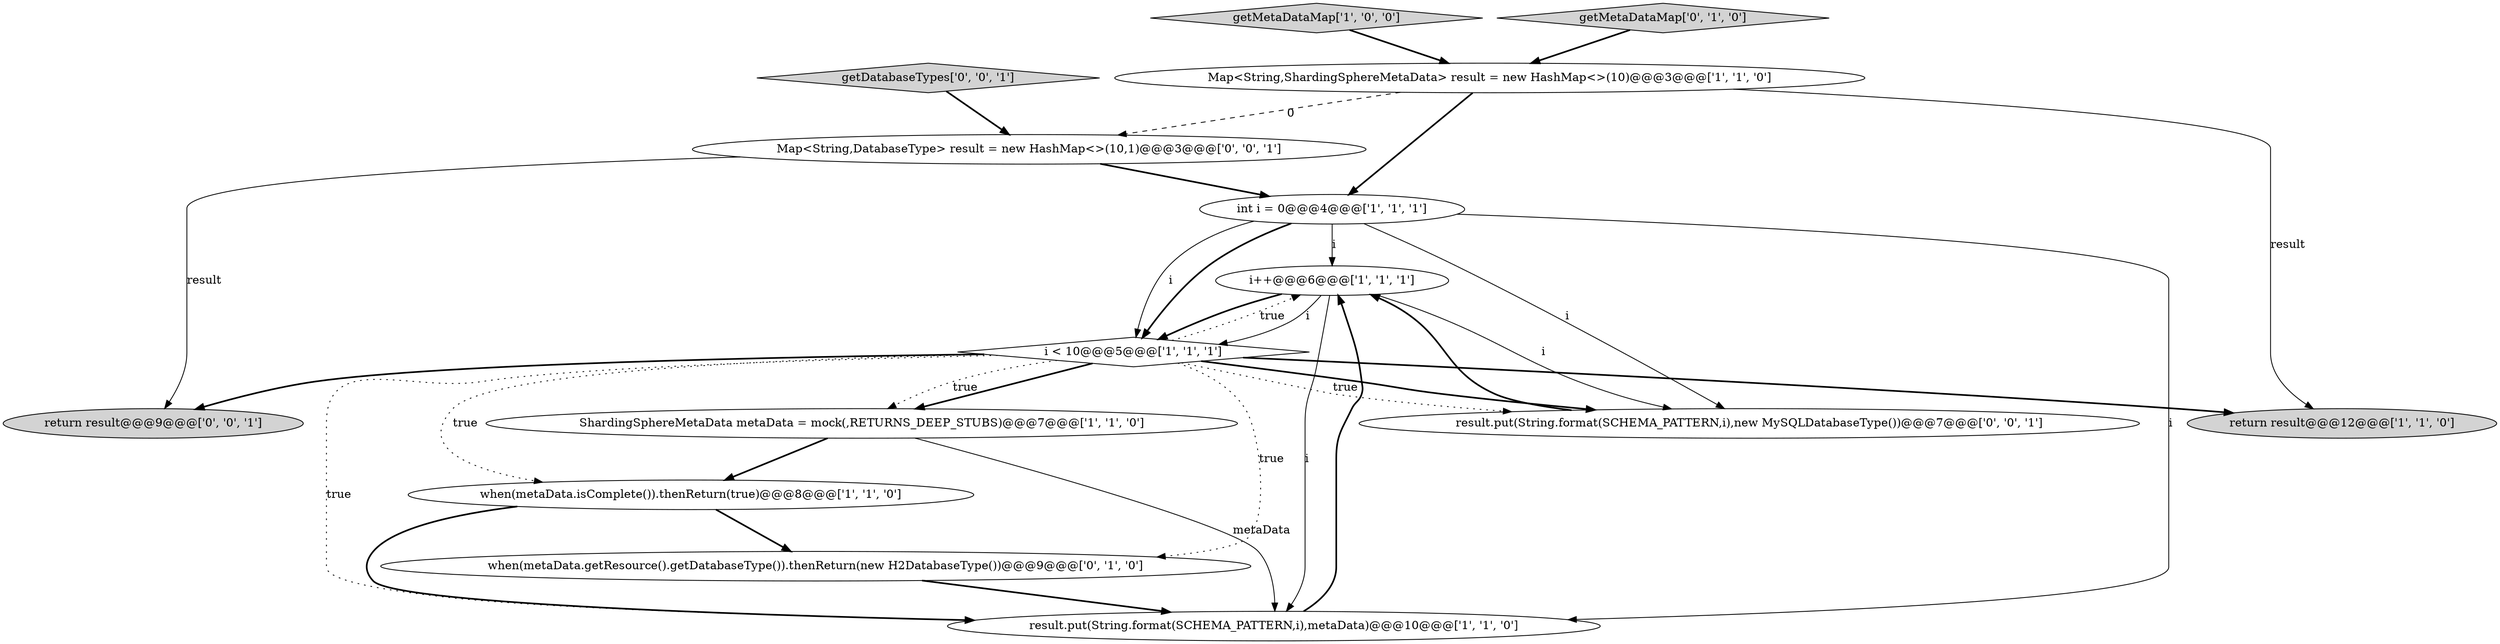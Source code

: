 digraph {
0 [style = filled, label = "i++@@@6@@@['1', '1', '1']", fillcolor = white, shape = ellipse image = "AAA0AAABBB1BBB"];
8 [style = filled, label = "when(metaData.isComplete()).thenReturn(true)@@@8@@@['1', '1', '0']", fillcolor = white, shape = ellipse image = "AAA0AAABBB1BBB"];
2 [style = filled, label = "int i = 0@@@4@@@['1', '1', '1']", fillcolor = white, shape = ellipse image = "AAA0AAABBB1BBB"];
7 [style = filled, label = "return result@@@12@@@['1', '1', '0']", fillcolor = lightgray, shape = ellipse image = "AAA0AAABBB1BBB"];
1 [style = filled, label = "i < 10@@@5@@@['1', '1', '1']", fillcolor = white, shape = diamond image = "AAA0AAABBB1BBB"];
6 [style = filled, label = "Map<String,ShardingSphereMetaData> result = new HashMap<>(10)@@@3@@@['1', '1', '0']", fillcolor = white, shape = ellipse image = "AAA0AAABBB1BBB"];
11 [style = filled, label = "Map<String,DatabaseType> result = new HashMap<>(10,1)@@@3@@@['0', '0', '1']", fillcolor = white, shape = ellipse image = "AAA0AAABBB3BBB"];
5 [style = filled, label = "result.put(String.format(SCHEMA_PATTERN,i),metaData)@@@10@@@['1', '1', '0']", fillcolor = white, shape = ellipse image = "AAA0AAABBB1BBB"];
3 [style = filled, label = "ShardingSphereMetaData metaData = mock(,RETURNS_DEEP_STUBS)@@@7@@@['1', '1', '0']", fillcolor = white, shape = ellipse image = "AAA0AAABBB1BBB"];
9 [style = filled, label = "when(metaData.getResource().getDatabaseType()).thenReturn(new H2DatabaseType())@@@9@@@['0', '1', '0']", fillcolor = white, shape = ellipse image = "AAA1AAABBB2BBB"];
14 [style = filled, label = "getDatabaseTypes['0', '0', '1']", fillcolor = lightgray, shape = diamond image = "AAA0AAABBB3BBB"];
4 [style = filled, label = "getMetaDataMap['1', '0', '0']", fillcolor = lightgray, shape = diamond image = "AAA0AAABBB1BBB"];
13 [style = filled, label = "result.put(String.format(SCHEMA_PATTERN,i),new MySQLDatabaseType())@@@7@@@['0', '0', '1']", fillcolor = white, shape = ellipse image = "AAA0AAABBB3BBB"];
10 [style = filled, label = "getMetaDataMap['0', '1', '0']", fillcolor = lightgray, shape = diamond image = "AAA0AAABBB2BBB"];
12 [style = filled, label = "return result@@@9@@@['0', '0', '1']", fillcolor = lightgray, shape = ellipse image = "AAA0AAABBB3BBB"];
4->6 [style = bold, label=""];
3->5 [style = solid, label="metaData"];
1->8 [style = dotted, label="true"];
8->9 [style = bold, label=""];
8->5 [style = bold, label=""];
10->6 [style = bold, label=""];
1->9 [style = dotted, label="true"];
1->0 [style = dotted, label="true"];
13->0 [style = bold, label=""];
0->1 [style = solid, label="i"];
1->12 [style = bold, label=""];
2->0 [style = solid, label="i"];
2->5 [style = solid, label="i"];
14->11 [style = bold, label=""];
0->1 [style = bold, label=""];
11->2 [style = bold, label=""];
6->2 [style = bold, label=""];
6->7 [style = solid, label="result"];
2->13 [style = solid, label="i"];
5->0 [style = bold, label=""];
1->3 [style = bold, label=""];
1->3 [style = dotted, label="true"];
1->5 [style = dotted, label="true"];
1->13 [style = dotted, label="true"];
2->1 [style = bold, label=""];
3->8 [style = bold, label=""];
11->12 [style = solid, label="result"];
0->13 [style = solid, label="i"];
0->5 [style = solid, label="i"];
1->7 [style = bold, label=""];
6->11 [style = dashed, label="0"];
9->5 [style = bold, label=""];
2->1 [style = solid, label="i"];
1->13 [style = bold, label=""];
}

